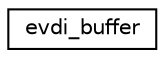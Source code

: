 digraph "圖形化之類別階層"
{
 // LATEX_PDF_SIZE
  edge [fontname="Helvetica",fontsize="10",labelfontname="Helvetica",labelfontsize="10"];
  node [fontname="Helvetica",fontsize="10",shape=record];
  rankdir="LR";
  Node0 [label="evdi_buffer",height=0.2,width=0.4,color="black", fillcolor="white", style="filled",URL="$structevdi__buffer.html",tooltip=" "];
}
